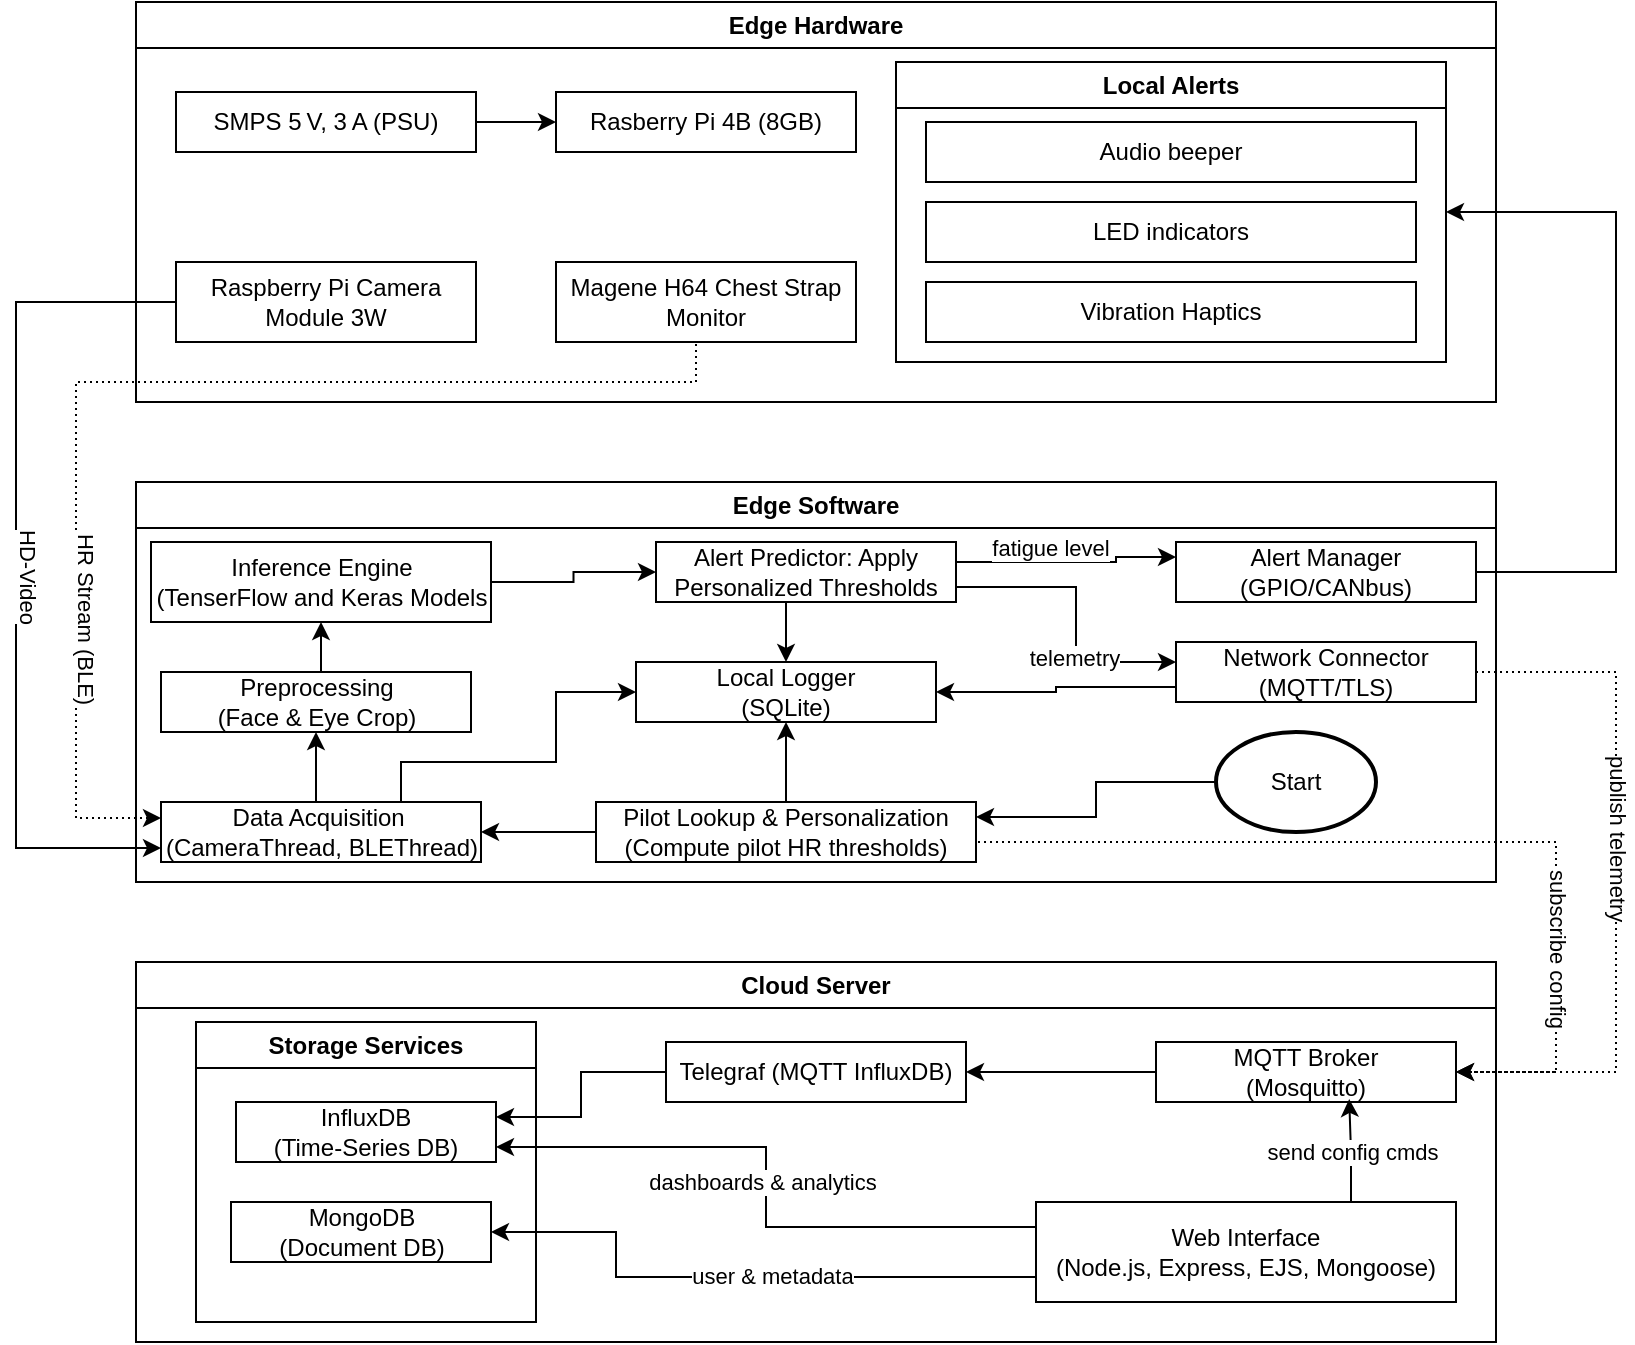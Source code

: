 <mxfile version="27.0.6">
  <diagram name="Page-1" id="2h89pK8V5_Sd5GgSmIyc">
    <mxGraphModel dx="940" dy="1591" grid="1" gridSize="10" guides="1" tooltips="1" connect="1" arrows="1" fold="1" page="1" pageScale="1" pageWidth="850" pageHeight="1100" math="0" shadow="0">
      <root>
        <mxCell id="0" />
        <mxCell id="1" parent="0" />
        <mxCell id="qqo8nVIxjkjiGfoyTnjy-2" value="Edge Hardware" style="swimlane;whiteSpace=wrap;html=1;" parent="1" vertex="1">
          <mxGeometry x="80" y="-1040" width="680" height="200" as="geometry" />
        </mxCell>
        <mxCell id="qqo8nVIxjkjiGfoyTnjy-12" style="edgeStyle=orthogonalEdgeStyle;rounded=0;orthogonalLoop=1;jettySize=auto;html=1;exitX=1;exitY=0.5;exitDx=0;exitDy=0;" parent="qqo8nVIxjkjiGfoyTnjy-2" source="qqo8nVIxjkjiGfoyTnjy-9" target="qqo8nVIxjkjiGfoyTnjy-11" edge="1">
          <mxGeometry relative="1" as="geometry" />
        </mxCell>
        <mxCell id="qqo8nVIxjkjiGfoyTnjy-8" value="Magene H64 Chest Strap Monitor" style="rounded=0;whiteSpace=wrap;html=1;" parent="qqo8nVIxjkjiGfoyTnjy-2" vertex="1">
          <mxGeometry x="210" y="130" width="150" height="40" as="geometry" />
        </mxCell>
        <mxCell id="qqo8nVIxjkjiGfoyTnjy-9" value="SMPS 5 V, 3 A (PSU)" style="rounded=0;whiteSpace=wrap;html=1;" parent="qqo8nVIxjkjiGfoyTnjy-2" vertex="1">
          <mxGeometry x="20" y="45" width="150" height="30" as="geometry" />
        </mxCell>
        <mxCell id="qqo8nVIxjkjiGfoyTnjy-11" value="Rasberry Pi 4B (8GB)" style="rounded=0;whiteSpace=wrap;html=1;" parent="qqo8nVIxjkjiGfoyTnjy-2" vertex="1">
          <mxGeometry x="210" y="45" width="150" height="30" as="geometry" />
        </mxCell>
        <mxCell id="qqo8nVIxjkjiGfoyTnjy-5" value="Raspberry Pi Camera Module 3W" style="rounded=0;whiteSpace=wrap;html=1;" parent="qqo8nVIxjkjiGfoyTnjy-2" vertex="1">
          <mxGeometry x="20" y="130" width="150" height="40" as="geometry" />
        </mxCell>
        <mxCell id="qqo8nVIxjkjiGfoyTnjy-90" value="Local Alerts" style="swimlane;whiteSpace=wrap;html=1;startSize=23;" parent="qqo8nVIxjkjiGfoyTnjy-2" vertex="1">
          <mxGeometry x="380" y="30" width="275" height="150" as="geometry" />
        </mxCell>
        <mxCell id="qqo8nVIxjkjiGfoyTnjy-91" value="Audio beeper" style="rounded=0;whiteSpace=wrap;html=1;" parent="qqo8nVIxjkjiGfoyTnjy-90" vertex="1">
          <mxGeometry x="15" y="30" width="245" height="30" as="geometry" />
        </mxCell>
        <mxCell id="qqo8nVIxjkjiGfoyTnjy-93" value="LED indicators" style="rounded=0;whiteSpace=wrap;html=1;" parent="qqo8nVIxjkjiGfoyTnjy-90" vertex="1">
          <mxGeometry x="15" y="70" width="245" height="30" as="geometry" />
        </mxCell>
        <mxCell id="qqo8nVIxjkjiGfoyTnjy-97" value="Vibration Haptics" style="rounded=0;whiteSpace=wrap;html=1;" parent="qqo8nVIxjkjiGfoyTnjy-90" vertex="1">
          <mxGeometry x="15" y="110" width="245" height="30" as="geometry" />
        </mxCell>
        <mxCell id="qqo8nVIxjkjiGfoyTnjy-3" value="Edge Software" style="swimlane;whiteSpace=wrap;html=1;" parent="1" vertex="1">
          <mxGeometry x="80" y="-800" width="680" height="200" as="geometry" />
        </mxCell>
        <mxCell id="uTIXjGAL5_LrTuavCIhm-30" style="edgeStyle=orthogonalEdgeStyle;rounded=0;orthogonalLoop=1;jettySize=auto;html=1;exitX=0.5;exitY=0;exitDx=0;exitDy=0;entryX=0.5;entryY=1;entryDx=0;entryDy=0;" edge="1" parent="qqo8nVIxjkjiGfoyTnjy-3" source="qqo8nVIxjkjiGfoyTnjy-15" target="qqo8nVIxjkjiGfoyTnjy-23">
          <mxGeometry relative="1" as="geometry" />
        </mxCell>
        <mxCell id="qqo8nVIxjkjiGfoyTnjy-15" value="Data Acquisition&amp;nbsp;&lt;div&gt;(CameraThread, BLEThread)&lt;/div&gt;" style="rounded=0;whiteSpace=wrap;html=1;" parent="qqo8nVIxjkjiGfoyTnjy-3" vertex="1">
          <mxGeometry x="12.5" y="160" width="160" height="30" as="geometry" />
        </mxCell>
        <mxCell id="qqo8nVIxjkjiGfoyTnjy-74" style="edgeStyle=orthogonalEdgeStyle;rounded=0;orthogonalLoop=1;jettySize=auto;html=1;entryX=0;entryY=0.25;entryDx=0;entryDy=0;exitX=1;exitY=0.333;exitDx=0;exitDy=0;exitPerimeter=0;" parent="qqo8nVIxjkjiGfoyTnjy-3" source="uTIXjGAL5_LrTuavCIhm-11" target="qqo8nVIxjkjiGfoyTnjy-25" edge="1">
          <mxGeometry relative="1" as="geometry">
            <Array as="points">
              <mxPoint x="490" y="40" />
              <mxPoint x="490" y="38" />
            </Array>
            <mxPoint x="420" y="130" as="sourcePoint" />
          </mxGeometry>
        </mxCell>
        <mxCell id="qqo8nVIxjkjiGfoyTnjy-79" value="fatigue level" style="edgeLabel;html=1;align=center;verticalAlign=middle;resizable=0;points=[];" parent="qqo8nVIxjkjiGfoyTnjy-74" vertex="1" connectable="0">
          <mxGeometry x="0.521" y="-1" relative="1" as="geometry">
            <mxPoint x="-36" y="-6" as="offset" />
          </mxGeometry>
        </mxCell>
        <mxCell id="uTIXjGAL5_LrTuavCIhm-29" style="edgeStyle=orthogonalEdgeStyle;rounded=0;orthogonalLoop=1;jettySize=auto;html=1;exitX=1;exitY=0.5;exitDx=0;exitDy=0;entryX=0;entryY=0.5;entryDx=0;entryDy=0;" edge="1" parent="qqo8nVIxjkjiGfoyTnjy-3" source="qqo8nVIxjkjiGfoyTnjy-20" target="uTIXjGAL5_LrTuavCIhm-11">
          <mxGeometry relative="1" as="geometry" />
        </mxCell>
        <mxCell id="qqo8nVIxjkjiGfoyTnjy-20" value="Inference Engine&lt;div&gt;(TenserFlow and Keras Models&lt;/div&gt;" style="rounded=0;whiteSpace=wrap;html=1;" parent="qqo8nVIxjkjiGfoyTnjy-3" vertex="1">
          <mxGeometry x="7.5" y="30" width="170" height="40" as="geometry" />
        </mxCell>
        <mxCell id="uTIXjGAL5_LrTuavCIhm-33" style="edgeStyle=orthogonalEdgeStyle;rounded=0;orthogonalLoop=1;jettySize=auto;html=1;exitX=0;exitY=0.75;exitDx=0;exitDy=0;entryX=1;entryY=0.5;entryDx=0;entryDy=0;" edge="1" parent="qqo8nVIxjkjiGfoyTnjy-3" source="qqo8nVIxjkjiGfoyTnjy-24" target="uTIXjGAL5_LrTuavCIhm-13">
          <mxGeometry relative="1" as="geometry" />
        </mxCell>
        <mxCell id="qqo8nVIxjkjiGfoyTnjy-24" value="Network Connector&lt;div&gt;(MQTT/TLS)&lt;/div&gt;" style="rounded=0;whiteSpace=wrap;html=1;" parent="qqo8nVIxjkjiGfoyTnjy-3" vertex="1">
          <mxGeometry x="520" y="80" width="150" height="30" as="geometry" />
        </mxCell>
        <mxCell id="qqo8nVIxjkjiGfoyTnjy-25" value="Alert Manager&lt;div&gt;(GPIO/CANbus)&lt;/div&gt;" style="rounded=0;whiteSpace=wrap;html=1;" parent="qqo8nVIxjkjiGfoyTnjy-3" vertex="1">
          <mxGeometry x="520" y="30" width="150" height="30" as="geometry" />
        </mxCell>
        <mxCell id="uTIXjGAL5_LrTuavCIhm-31" style="edgeStyle=orthogonalEdgeStyle;rounded=0;orthogonalLoop=1;jettySize=auto;html=1;exitX=0.5;exitY=0;exitDx=0;exitDy=0;entryX=0.5;entryY=1;entryDx=0;entryDy=0;" edge="1" parent="qqo8nVIxjkjiGfoyTnjy-3" source="qqo8nVIxjkjiGfoyTnjy-23" target="qqo8nVIxjkjiGfoyTnjy-20">
          <mxGeometry relative="1" as="geometry" />
        </mxCell>
        <mxCell id="uTIXjGAL5_LrTuavCIhm-34" style="edgeStyle=orthogonalEdgeStyle;rounded=0;orthogonalLoop=1;jettySize=auto;html=1;exitX=0.75;exitY=0;exitDx=0;exitDy=0;entryX=0;entryY=0.5;entryDx=0;entryDy=0;" edge="1" parent="qqo8nVIxjkjiGfoyTnjy-3" source="qqo8nVIxjkjiGfoyTnjy-15" target="uTIXjGAL5_LrTuavCIhm-13">
          <mxGeometry relative="1" as="geometry">
            <Array as="points">
              <mxPoint x="133" y="140" />
              <mxPoint x="210" y="140" />
              <mxPoint x="210" y="105" />
            </Array>
          </mxGeometry>
        </mxCell>
        <mxCell id="qqo8nVIxjkjiGfoyTnjy-23" value="Preprocessing&lt;div&gt;(Face &amp;amp; Eye Crop)&lt;/div&gt;" style="rounded=0;whiteSpace=wrap;html=1;" parent="qqo8nVIxjkjiGfoyTnjy-3" vertex="1">
          <mxGeometry x="12.5" y="95" width="155" height="30" as="geometry" />
        </mxCell>
        <mxCell id="uTIXjGAL5_LrTuavCIhm-32" style="edgeStyle=orthogonalEdgeStyle;rounded=0;orthogonalLoop=1;jettySize=auto;html=1;exitX=0.5;exitY=1;exitDx=0;exitDy=0;entryX=0.5;entryY=0;entryDx=0;entryDy=0;" edge="1" parent="qqo8nVIxjkjiGfoyTnjy-3" source="uTIXjGAL5_LrTuavCIhm-11" target="uTIXjGAL5_LrTuavCIhm-13">
          <mxGeometry relative="1" as="geometry" />
        </mxCell>
        <mxCell id="uTIXjGAL5_LrTuavCIhm-11" value="Alert Predictor: Apply Personalized Thresholds" style="rounded=0;whiteSpace=wrap;html=1;" vertex="1" parent="qqo8nVIxjkjiGfoyTnjy-3">
          <mxGeometry x="260" y="30" width="150" height="30" as="geometry" />
        </mxCell>
        <mxCell id="uTIXjGAL5_LrTuavCIhm-6" style="edgeStyle=orthogonalEdgeStyle;rounded=0;orthogonalLoop=1;jettySize=auto;html=1;exitX=1;exitY=0.75;exitDx=0;exitDy=0;" edge="1" parent="qqo8nVIxjkjiGfoyTnjy-3" source="uTIXjGAL5_LrTuavCIhm-11">
          <mxGeometry relative="1" as="geometry">
            <Array as="points">
              <mxPoint x="470" y="53" />
              <mxPoint x="470" y="90" />
              <mxPoint x="520" y="90" />
            </Array>
            <mxPoint x="430" y="100" as="sourcePoint" />
            <mxPoint x="520" y="90" as="targetPoint" />
          </mxGeometry>
        </mxCell>
        <mxCell id="uTIXjGAL5_LrTuavCIhm-7" value="telemetry" style="edgeLabel;html=1;align=center;verticalAlign=middle;resizable=0;points=[];" vertex="1" connectable="0" parent="uTIXjGAL5_LrTuavCIhm-6">
          <mxGeometry x="0.148" y="-1" relative="1" as="geometry">
            <mxPoint y="11" as="offset" />
          </mxGeometry>
        </mxCell>
        <mxCell id="uTIXjGAL5_LrTuavCIhm-13" value="Local Logger&lt;div&gt;(SQLite)&lt;/div&gt;" style="rounded=0;whiteSpace=wrap;html=1;" vertex="1" parent="qqo8nVIxjkjiGfoyTnjy-3">
          <mxGeometry x="250" y="90" width="150" height="30" as="geometry" />
        </mxCell>
        <mxCell id="uTIXjGAL5_LrTuavCIhm-23" style="edgeStyle=orthogonalEdgeStyle;rounded=0;orthogonalLoop=1;jettySize=auto;html=1;exitX=0;exitY=0.5;exitDx=0;exitDy=0;exitPerimeter=0;entryX=1;entryY=0.25;entryDx=0;entryDy=0;" edge="1" parent="qqo8nVIxjkjiGfoyTnjy-3" source="uTIXjGAL5_LrTuavCIhm-15" target="uTIXjGAL5_LrTuavCIhm-1">
          <mxGeometry relative="1" as="geometry" />
        </mxCell>
        <mxCell id="uTIXjGAL5_LrTuavCIhm-15" value="Start" style="strokeWidth=2;html=1;shape=mxgraph.flowchart.start_1;whiteSpace=wrap;" vertex="1" parent="qqo8nVIxjkjiGfoyTnjy-3">
          <mxGeometry x="540" y="125" width="80" height="50" as="geometry" />
        </mxCell>
        <mxCell id="uTIXjGAL5_LrTuavCIhm-19" style="edgeStyle=orthogonalEdgeStyle;rounded=0;orthogonalLoop=1;jettySize=auto;html=1;exitX=0;exitY=0.5;exitDx=0;exitDy=0;" edge="1" parent="qqo8nVIxjkjiGfoyTnjy-3" source="uTIXjGAL5_LrTuavCIhm-1" target="qqo8nVIxjkjiGfoyTnjy-15">
          <mxGeometry relative="1" as="geometry" />
        </mxCell>
        <mxCell id="uTIXjGAL5_LrTuavCIhm-24" style="edgeStyle=orthogonalEdgeStyle;rounded=0;orthogonalLoop=1;jettySize=auto;html=1;exitX=0.5;exitY=0;exitDx=0;exitDy=0;entryX=0.5;entryY=1;entryDx=0;entryDy=0;" edge="1" parent="qqo8nVIxjkjiGfoyTnjy-3" source="uTIXjGAL5_LrTuavCIhm-1" target="uTIXjGAL5_LrTuavCIhm-13">
          <mxGeometry relative="1" as="geometry">
            <mxPoint x="325.444" y="130" as="targetPoint" />
          </mxGeometry>
        </mxCell>
        <mxCell id="uTIXjGAL5_LrTuavCIhm-1" value="Pilot Lookup &amp;amp; Personalization&lt;div&gt;(Compute pilot HR thresholds)&lt;/div&gt;" style="rounded=0;whiteSpace=wrap;html=1;" vertex="1" parent="qqo8nVIxjkjiGfoyTnjy-3">
          <mxGeometry x="230" y="160" width="190" height="30" as="geometry" />
        </mxCell>
        <mxCell id="qqo8nVIxjkjiGfoyTnjy-4" value="Cloud Server" style="swimlane;whiteSpace=wrap;html=1;" parent="1" vertex="1">
          <mxGeometry x="80" y="-560" width="680" height="190" as="geometry" />
        </mxCell>
        <mxCell id="qqo8nVIxjkjiGfoyTnjy-62" style="edgeStyle=orthogonalEdgeStyle;rounded=0;orthogonalLoop=1;jettySize=auto;html=1;exitX=0;exitY=0.5;exitDx=0;exitDy=0;entryX=1;entryY=0.5;entryDx=0;entryDy=0;" parent="qqo8nVIxjkjiGfoyTnjy-4" source="qqo8nVIxjkjiGfoyTnjy-26" target="qqo8nVIxjkjiGfoyTnjy-29" edge="1">
          <mxGeometry relative="1" as="geometry" />
        </mxCell>
        <mxCell id="qqo8nVIxjkjiGfoyTnjy-26" value="MQTT Broker&lt;div&gt;(Mosquitto)&lt;/div&gt;" style="rounded=0;whiteSpace=wrap;html=1;" parent="qqo8nVIxjkjiGfoyTnjy-4" vertex="1">
          <mxGeometry x="510" y="40" width="150" height="30" as="geometry" />
        </mxCell>
        <mxCell id="uTIXjGAL5_LrTuavCIhm-64" style="edgeStyle=orthogonalEdgeStyle;rounded=0;orthogonalLoop=1;jettySize=auto;html=1;exitX=0;exitY=0.5;exitDx=0;exitDy=0;entryX=1;entryY=0.25;entryDx=0;entryDy=0;" edge="1" parent="qqo8nVIxjkjiGfoyTnjy-4" source="qqo8nVIxjkjiGfoyTnjy-29" target="uTIXjGAL5_LrTuavCIhm-48">
          <mxGeometry relative="1" as="geometry" />
        </mxCell>
        <mxCell id="qqo8nVIxjkjiGfoyTnjy-29" value="Telegraf (MQTT InfluxDB)" style="rounded=0;whiteSpace=wrap;html=1;" parent="qqo8nVIxjkjiGfoyTnjy-4" vertex="1">
          <mxGeometry x="265" y="40" width="150" height="30" as="geometry" />
        </mxCell>
        <mxCell id="uTIXjGAL5_LrTuavCIhm-37" value="Storage Services" style="swimlane;whiteSpace=wrap;html=1;" vertex="1" parent="qqo8nVIxjkjiGfoyTnjy-4">
          <mxGeometry x="30" y="30" width="170" height="150" as="geometry" />
        </mxCell>
        <mxCell id="uTIXjGAL5_LrTuavCIhm-48" value="InfluxDB&lt;div&gt;(Time-Series DB)&lt;/div&gt;" style="rounded=0;whiteSpace=wrap;html=1;" vertex="1" parent="uTIXjGAL5_LrTuavCIhm-37">
          <mxGeometry x="20" y="40" width="130" height="30" as="geometry" />
        </mxCell>
        <mxCell id="uTIXjGAL5_LrTuavCIhm-58" value="MongoDB&lt;div&gt;(Document DB)&lt;/div&gt;" style="rounded=0;whiteSpace=wrap;html=1;" vertex="1" parent="uTIXjGAL5_LrTuavCIhm-37">
          <mxGeometry x="17.5" y="90" width="130" height="30" as="geometry" />
        </mxCell>
        <mxCell id="uTIXjGAL5_LrTuavCIhm-60" style="edgeStyle=orthogonalEdgeStyle;rounded=0;orthogonalLoop=1;jettySize=auto;html=1;exitX=0.75;exitY=0;exitDx=0;exitDy=0;entryX=0.644;entryY=0.948;entryDx=0;entryDy=0;entryPerimeter=0;" edge="1" parent="qqo8nVIxjkjiGfoyTnjy-4" source="uTIXjGAL5_LrTuavCIhm-59" target="qqo8nVIxjkjiGfoyTnjy-26">
          <mxGeometry relative="1" as="geometry" />
        </mxCell>
        <mxCell id="uTIXjGAL5_LrTuavCIhm-61" value="send config cmds" style="edgeLabel;html=1;align=center;verticalAlign=middle;resizable=0;points=[];" vertex="1" connectable="0" parent="uTIXjGAL5_LrTuavCIhm-60">
          <mxGeometry x="-0.053" relative="1" as="geometry">
            <mxPoint as="offset" />
          </mxGeometry>
        </mxCell>
        <mxCell id="uTIXjGAL5_LrTuavCIhm-62" style="edgeStyle=orthogonalEdgeStyle;rounded=0;orthogonalLoop=1;jettySize=auto;html=1;exitX=0;exitY=0.25;exitDx=0;exitDy=0;entryX=1;entryY=0.75;entryDx=0;entryDy=0;" edge="1" parent="qqo8nVIxjkjiGfoyTnjy-4" source="uTIXjGAL5_LrTuavCIhm-59" target="uTIXjGAL5_LrTuavCIhm-48">
          <mxGeometry relative="1" as="geometry" />
        </mxCell>
        <mxCell id="uTIXjGAL5_LrTuavCIhm-63" value="dashboards &amp;amp; analytics" style="edgeLabel;html=1;align=center;verticalAlign=middle;resizable=0;points=[];" vertex="1" connectable="0" parent="uTIXjGAL5_LrTuavCIhm-62">
          <mxGeometry x="0.019" y="2" relative="1" as="geometry">
            <mxPoint as="offset" />
          </mxGeometry>
        </mxCell>
        <mxCell id="uTIXjGAL5_LrTuavCIhm-65" style="edgeStyle=orthogonalEdgeStyle;rounded=0;orthogonalLoop=1;jettySize=auto;html=1;exitX=0;exitY=0.75;exitDx=0;exitDy=0;" edge="1" parent="qqo8nVIxjkjiGfoyTnjy-4" source="uTIXjGAL5_LrTuavCIhm-59" target="uTIXjGAL5_LrTuavCIhm-58">
          <mxGeometry relative="1" as="geometry">
            <Array as="points">
              <mxPoint x="240" y="158" />
              <mxPoint x="240" y="135" />
            </Array>
          </mxGeometry>
        </mxCell>
        <mxCell id="uTIXjGAL5_LrTuavCIhm-66" value="user &amp;amp; metadata" style="edgeLabel;html=1;align=center;verticalAlign=middle;resizable=0;points=[];" vertex="1" connectable="0" parent="uTIXjGAL5_LrTuavCIhm-65">
          <mxGeometry x="-0.104" y="-1" relative="1" as="geometry">
            <mxPoint as="offset" />
          </mxGeometry>
        </mxCell>
        <mxCell id="uTIXjGAL5_LrTuavCIhm-59" value="Web Interface&lt;div&gt;(Node.js, Express, EJS, Mongoose)&lt;/div&gt;" style="rounded=0;whiteSpace=wrap;html=1;" vertex="1" parent="qqo8nVIxjkjiGfoyTnjy-4">
          <mxGeometry x="450" y="120" width="210" height="50" as="geometry" />
        </mxCell>
        <mxCell id="qqo8nVIxjkjiGfoyTnjy-66" style="edgeStyle=orthogonalEdgeStyle;rounded=0;orthogonalLoop=1;jettySize=auto;html=1;exitX=0;exitY=0.5;exitDx=0;exitDy=0;entryX=0;entryY=0.75;entryDx=0;entryDy=0;" parent="1" source="qqo8nVIxjkjiGfoyTnjy-5" target="qqo8nVIxjkjiGfoyTnjy-15" edge="1">
          <mxGeometry relative="1" as="geometry">
            <Array as="points">
              <mxPoint x="20" y="-890" />
              <mxPoint x="20" y="-617" />
              <mxPoint x="92" y="-617" />
            </Array>
          </mxGeometry>
        </mxCell>
        <mxCell id="qqo8nVIxjkjiGfoyTnjy-72" value="HD-Video" style="edgeLabel;html=1;align=center;verticalAlign=middle;resizable=0;points=[];textDirection=vertical-rl;" parent="qqo8nVIxjkjiGfoyTnjy-66" vertex="1" connectable="0">
          <mxGeometry x="0.024" y="5" relative="1" as="geometry">
            <mxPoint y="-1" as="offset" />
          </mxGeometry>
        </mxCell>
        <mxCell id="qqo8nVIxjkjiGfoyTnjy-67" style="edgeStyle=orthogonalEdgeStyle;rounded=0;orthogonalLoop=1;jettySize=auto;html=1;exitX=0.5;exitY=1;exitDx=0;exitDy=0;entryX=0;entryY=0.25;entryDx=0;entryDy=0;dashed=1;dashPattern=1 2;" parent="1" source="qqo8nVIxjkjiGfoyTnjy-8" target="qqo8nVIxjkjiGfoyTnjy-15" edge="1">
          <mxGeometry relative="1" as="geometry">
            <Array as="points">
              <mxPoint x="360" y="-870" />
              <mxPoint x="360" y="-850" />
              <mxPoint x="50" y="-850" />
              <mxPoint x="50" y="-632" />
              <mxPoint x="92" y="-632" />
            </Array>
          </mxGeometry>
        </mxCell>
        <mxCell id="qqo8nVIxjkjiGfoyTnjy-70" value="HR Stream (BLE)" style="edgeLabel;html=1;align=center;verticalAlign=middle;resizable=0;points=[];textDirection=vertical-rl;" parent="qqo8nVIxjkjiGfoyTnjy-67" vertex="1" connectable="0">
          <mxGeometry x="0.404" y="4" relative="1" as="geometry">
            <mxPoint y="34" as="offset" />
          </mxGeometry>
        </mxCell>
        <mxCell id="qqo8nVIxjkjiGfoyTnjy-69" style="edgeStyle=orthogonalEdgeStyle;rounded=0;orthogonalLoop=1;jettySize=auto;html=1;exitX=1;exitY=0.5;exitDx=0;exitDy=0;entryX=1;entryY=0.5;entryDx=0;entryDy=0;dashed=1;dashPattern=1 2;" parent="1" source="qqo8nVIxjkjiGfoyTnjy-24" target="qqo8nVIxjkjiGfoyTnjy-26" edge="1">
          <mxGeometry relative="1" as="geometry">
            <Array as="points">
              <mxPoint x="820" y="-705" />
              <mxPoint x="820" y="-505" />
            </Array>
          </mxGeometry>
        </mxCell>
        <mxCell id="uTIXjGAL5_LrTuavCIhm-36" value="publish telemetry" style="edgeLabel;html=1;align=center;verticalAlign=middle;resizable=0;points=[];textDirection=vertical-lr;" vertex="1" connectable="0" parent="qqo8nVIxjkjiGfoyTnjy-69">
          <mxGeometry x="-0.126" relative="1" as="geometry">
            <mxPoint as="offset" />
          </mxGeometry>
        </mxCell>
        <mxCell id="qqo8nVIxjkjiGfoyTnjy-98" style="edgeStyle=orthogonalEdgeStyle;rounded=0;orthogonalLoop=1;jettySize=auto;html=1;exitX=1;exitY=0.5;exitDx=0;exitDy=0;entryX=1;entryY=0.5;entryDx=0;entryDy=0;" parent="1" source="qqo8nVIxjkjiGfoyTnjy-25" target="qqo8nVIxjkjiGfoyTnjy-90" edge="1">
          <mxGeometry relative="1" as="geometry">
            <Array as="points">
              <mxPoint x="820" y="-755" />
              <mxPoint x="820" y="-935" />
            </Array>
          </mxGeometry>
        </mxCell>
        <mxCell id="uTIXjGAL5_LrTuavCIhm-21" style="edgeStyle=orthogonalEdgeStyle;rounded=0;orthogonalLoop=1;jettySize=auto;html=1;exitX=1;exitY=0.5;exitDx=0;exitDy=0;jumpStyle=none;dashed=1;dashPattern=1 2;" edge="1" parent="1" source="uTIXjGAL5_LrTuavCIhm-1">
          <mxGeometry relative="1" as="geometry">
            <mxPoint x="740" y="-505" as="targetPoint" />
            <Array as="points">
              <mxPoint x="500" y="-620" />
              <mxPoint x="790" y="-620" />
              <mxPoint x="790" y="-505" />
              <mxPoint x="740" y="-505" />
            </Array>
          </mxGeometry>
        </mxCell>
        <mxCell id="uTIXjGAL5_LrTuavCIhm-35" value="subscribe config" style="edgeLabel;html=1;align=center;verticalAlign=middle;resizable=0;points=[];textDirection=vertical-lr;" vertex="1" connectable="0" parent="uTIXjGAL5_LrTuavCIhm-21">
          <mxGeometry x="0.639" y="3" relative="1" as="geometry">
            <mxPoint x="-3" y="-29" as="offset" />
          </mxGeometry>
        </mxCell>
      </root>
    </mxGraphModel>
  </diagram>
</mxfile>
